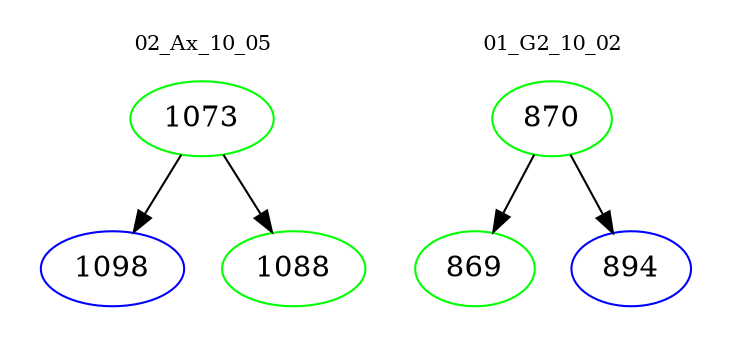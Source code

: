 digraph{
subgraph cluster_0 {
color = white
label = "02_Ax_10_05";
fontsize=10;
T0_1073 [label="1073", color="green"]
T0_1073 -> T0_1098 [color="black"]
T0_1098 [label="1098", color="blue"]
T0_1073 -> T0_1088 [color="black"]
T0_1088 [label="1088", color="green"]
}
subgraph cluster_1 {
color = white
label = "01_G2_10_02";
fontsize=10;
T1_870 [label="870", color="green"]
T1_870 -> T1_869 [color="black"]
T1_869 [label="869", color="green"]
T1_870 -> T1_894 [color="black"]
T1_894 [label="894", color="blue"]
}
}
